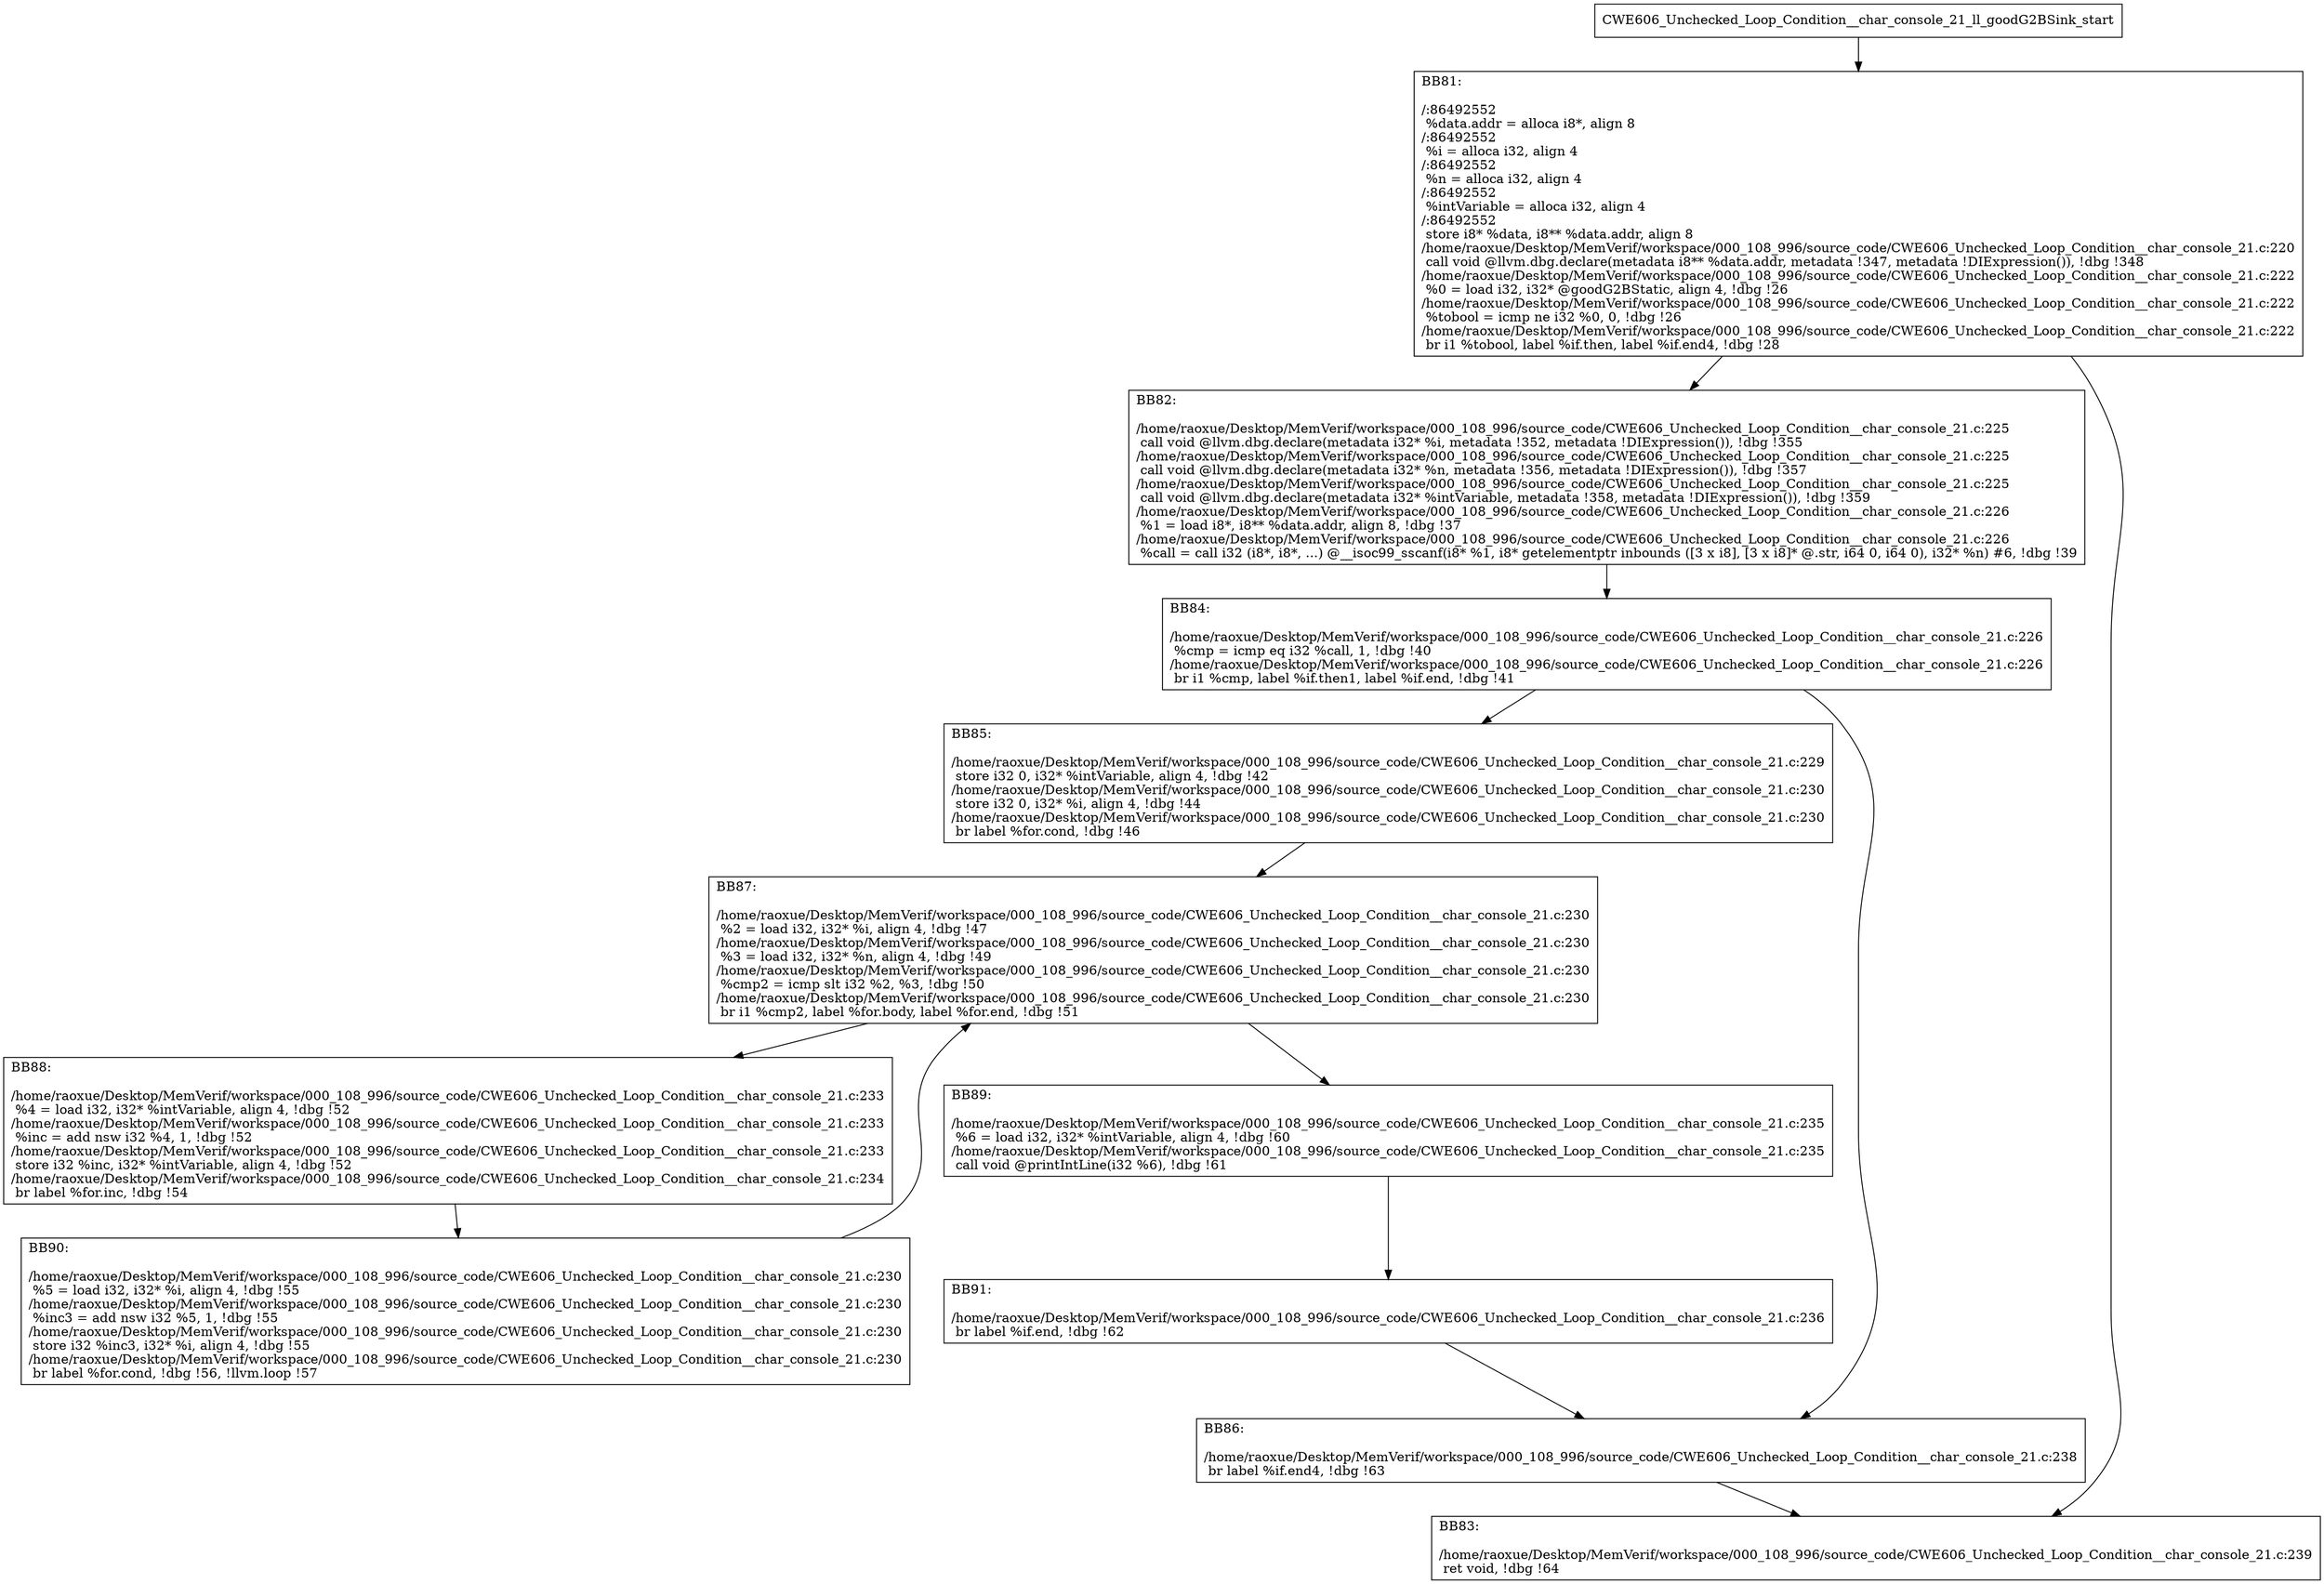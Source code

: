 digraph "CFG for'CWE606_Unchecked_Loop_Condition__char_console_21_ll_goodG2BSink' function" {
	BBCWE606_Unchecked_Loop_Condition__char_console_21_ll_goodG2BSink_start[shape=record,label="{CWE606_Unchecked_Loop_Condition__char_console_21_ll_goodG2BSink_start}"];
	BBCWE606_Unchecked_Loop_Condition__char_console_21_ll_goodG2BSink_start-> CWE606_Unchecked_Loop_Condition__char_console_21_ll_goodG2BSinkBB81;
	CWE606_Unchecked_Loop_Condition__char_console_21_ll_goodG2BSinkBB81 [shape=record, label="{BB81:\l\l/:86492552\l
  %data.addr = alloca i8*, align 8\l
/:86492552\l
  %i = alloca i32, align 4\l
/:86492552\l
  %n = alloca i32, align 4\l
/:86492552\l
  %intVariable = alloca i32, align 4\l
/:86492552\l
  store i8* %data, i8** %data.addr, align 8\l
/home/raoxue/Desktop/MemVerif/workspace/000_108_996/source_code/CWE606_Unchecked_Loop_Condition__char_console_21.c:220\l
  call void @llvm.dbg.declare(metadata i8** %data.addr, metadata !347, metadata !DIExpression()), !dbg !348\l
/home/raoxue/Desktop/MemVerif/workspace/000_108_996/source_code/CWE606_Unchecked_Loop_Condition__char_console_21.c:222\l
  %0 = load i32, i32* @goodG2BStatic, align 4, !dbg !26\l
/home/raoxue/Desktop/MemVerif/workspace/000_108_996/source_code/CWE606_Unchecked_Loop_Condition__char_console_21.c:222\l
  %tobool = icmp ne i32 %0, 0, !dbg !26\l
/home/raoxue/Desktop/MemVerif/workspace/000_108_996/source_code/CWE606_Unchecked_Loop_Condition__char_console_21.c:222\l
  br i1 %tobool, label %if.then, label %if.end4, !dbg !28\l
}"];
	CWE606_Unchecked_Loop_Condition__char_console_21_ll_goodG2BSinkBB81-> CWE606_Unchecked_Loop_Condition__char_console_21_ll_goodG2BSinkBB82;
	CWE606_Unchecked_Loop_Condition__char_console_21_ll_goodG2BSinkBB81-> CWE606_Unchecked_Loop_Condition__char_console_21_ll_goodG2BSinkBB83;
	CWE606_Unchecked_Loop_Condition__char_console_21_ll_goodG2BSinkBB82 [shape=record, label="{BB82:\l\l/home/raoxue/Desktop/MemVerif/workspace/000_108_996/source_code/CWE606_Unchecked_Loop_Condition__char_console_21.c:225\l
  call void @llvm.dbg.declare(metadata i32* %i, metadata !352, metadata !DIExpression()), !dbg !355\l
/home/raoxue/Desktop/MemVerif/workspace/000_108_996/source_code/CWE606_Unchecked_Loop_Condition__char_console_21.c:225\l
  call void @llvm.dbg.declare(metadata i32* %n, metadata !356, metadata !DIExpression()), !dbg !357\l
/home/raoxue/Desktop/MemVerif/workspace/000_108_996/source_code/CWE606_Unchecked_Loop_Condition__char_console_21.c:225\l
  call void @llvm.dbg.declare(metadata i32* %intVariable, metadata !358, metadata !DIExpression()), !dbg !359\l
/home/raoxue/Desktop/MemVerif/workspace/000_108_996/source_code/CWE606_Unchecked_Loop_Condition__char_console_21.c:226\l
  %1 = load i8*, i8** %data.addr, align 8, !dbg !37\l
/home/raoxue/Desktop/MemVerif/workspace/000_108_996/source_code/CWE606_Unchecked_Loop_Condition__char_console_21.c:226\l
  %call = call i32 (i8*, i8*, ...) @__isoc99_sscanf(i8* %1, i8* getelementptr inbounds ([3 x i8], [3 x i8]* @.str, i64 0, i64 0), i32* %n) #6, !dbg !39\l
}"];
	CWE606_Unchecked_Loop_Condition__char_console_21_ll_goodG2BSinkBB82-> CWE606_Unchecked_Loop_Condition__char_console_21_ll_goodG2BSinkBB84;
	CWE606_Unchecked_Loop_Condition__char_console_21_ll_goodG2BSinkBB84 [shape=record, label="{BB84:\l\l/home/raoxue/Desktop/MemVerif/workspace/000_108_996/source_code/CWE606_Unchecked_Loop_Condition__char_console_21.c:226\l
  %cmp = icmp eq i32 %call, 1, !dbg !40\l
/home/raoxue/Desktop/MemVerif/workspace/000_108_996/source_code/CWE606_Unchecked_Loop_Condition__char_console_21.c:226\l
  br i1 %cmp, label %if.then1, label %if.end, !dbg !41\l
}"];
	CWE606_Unchecked_Loop_Condition__char_console_21_ll_goodG2BSinkBB84-> CWE606_Unchecked_Loop_Condition__char_console_21_ll_goodG2BSinkBB85;
	CWE606_Unchecked_Loop_Condition__char_console_21_ll_goodG2BSinkBB84-> CWE606_Unchecked_Loop_Condition__char_console_21_ll_goodG2BSinkBB86;
	CWE606_Unchecked_Loop_Condition__char_console_21_ll_goodG2BSinkBB85 [shape=record, label="{BB85:\l\l/home/raoxue/Desktop/MemVerif/workspace/000_108_996/source_code/CWE606_Unchecked_Loop_Condition__char_console_21.c:229\l
  store i32 0, i32* %intVariable, align 4, !dbg !42\l
/home/raoxue/Desktop/MemVerif/workspace/000_108_996/source_code/CWE606_Unchecked_Loop_Condition__char_console_21.c:230\l
  store i32 0, i32* %i, align 4, !dbg !44\l
/home/raoxue/Desktop/MemVerif/workspace/000_108_996/source_code/CWE606_Unchecked_Loop_Condition__char_console_21.c:230\l
  br label %for.cond, !dbg !46\l
}"];
	CWE606_Unchecked_Loop_Condition__char_console_21_ll_goodG2BSinkBB85-> CWE606_Unchecked_Loop_Condition__char_console_21_ll_goodG2BSinkBB87;
	CWE606_Unchecked_Loop_Condition__char_console_21_ll_goodG2BSinkBB87 [shape=record, label="{BB87:\l\l/home/raoxue/Desktop/MemVerif/workspace/000_108_996/source_code/CWE606_Unchecked_Loop_Condition__char_console_21.c:230\l
  %2 = load i32, i32* %i, align 4, !dbg !47\l
/home/raoxue/Desktop/MemVerif/workspace/000_108_996/source_code/CWE606_Unchecked_Loop_Condition__char_console_21.c:230\l
  %3 = load i32, i32* %n, align 4, !dbg !49\l
/home/raoxue/Desktop/MemVerif/workspace/000_108_996/source_code/CWE606_Unchecked_Loop_Condition__char_console_21.c:230\l
  %cmp2 = icmp slt i32 %2, %3, !dbg !50\l
/home/raoxue/Desktop/MemVerif/workspace/000_108_996/source_code/CWE606_Unchecked_Loop_Condition__char_console_21.c:230\l
  br i1 %cmp2, label %for.body, label %for.end, !dbg !51\l
}"];
	CWE606_Unchecked_Loop_Condition__char_console_21_ll_goodG2BSinkBB87-> CWE606_Unchecked_Loop_Condition__char_console_21_ll_goodG2BSinkBB88;
	CWE606_Unchecked_Loop_Condition__char_console_21_ll_goodG2BSinkBB87-> CWE606_Unchecked_Loop_Condition__char_console_21_ll_goodG2BSinkBB89;
	CWE606_Unchecked_Loop_Condition__char_console_21_ll_goodG2BSinkBB88 [shape=record, label="{BB88:\l\l/home/raoxue/Desktop/MemVerif/workspace/000_108_996/source_code/CWE606_Unchecked_Loop_Condition__char_console_21.c:233\l
  %4 = load i32, i32* %intVariable, align 4, !dbg !52\l
/home/raoxue/Desktop/MemVerif/workspace/000_108_996/source_code/CWE606_Unchecked_Loop_Condition__char_console_21.c:233\l
  %inc = add nsw i32 %4, 1, !dbg !52\l
/home/raoxue/Desktop/MemVerif/workspace/000_108_996/source_code/CWE606_Unchecked_Loop_Condition__char_console_21.c:233\l
  store i32 %inc, i32* %intVariable, align 4, !dbg !52\l
/home/raoxue/Desktop/MemVerif/workspace/000_108_996/source_code/CWE606_Unchecked_Loop_Condition__char_console_21.c:234\l
  br label %for.inc, !dbg !54\l
}"];
	CWE606_Unchecked_Loop_Condition__char_console_21_ll_goodG2BSinkBB88-> CWE606_Unchecked_Loop_Condition__char_console_21_ll_goodG2BSinkBB90;
	CWE606_Unchecked_Loop_Condition__char_console_21_ll_goodG2BSinkBB90 [shape=record, label="{BB90:\l\l/home/raoxue/Desktop/MemVerif/workspace/000_108_996/source_code/CWE606_Unchecked_Loop_Condition__char_console_21.c:230\l
  %5 = load i32, i32* %i, align 4, !dbg !55\l
/home/raoxue/Desktop/MemVerif/workspace/000_108_996/source_code/CWE606_Unchecked_Loop_Condition__char_console_21.c:230\l
  %inc3 = add nsw i32 %5, 1, !dbg !55\l
/home/raoxue/Desktop/MemVerif/workspace/000_108_996/source_code/CWE606_Unchecked_Loop_Condition__char_console_21.c:230\l
  store i32 %inc3, i32* %i, align 4, !dbg !55\l
/home/raoxue/Desktop/MemVerif/workspace/000_108_996/source_code/CWE606_Unchecked_Loop_Condition__char_console_21.c:230\l
  br label %for.cond, !dbg !56, !llvm.loop !57\l
}"];
	CWE606_Unchecked_Loop_Condition__char_console_21_ll_goodG2BSinkBB90-> CWE606_Unchecked_Loop_Condition__char_console_21_ll_goodG2BSinkBB87;
	CWE606_Unchecked_Loop_Condition__char_console_21_ll_goodG2BSinkBB89 [shape=record, label="{BB89:\l\l/home/raoxue/Desktop/MemVerif/workspace/000_108_996/source_code/CWE606_Unchecked_Loop_Condition__char_console_21.c:235\l
  %6 = load i32, i32* %intVariable, align 4, !dbg !60\l
/home/raoxue/Desktop/MemVerif/workspace/000_108_996/source_code/CWE606_Unchecked_Loop_Condition__char_console_21.c:235\l
  call void @printIntLine(i32 %6), !dbg !61\l
}"];
	CWE606_Unchecked_Loop_Condition__char_console_21_ll_goodG2BSinkBB89-> CWE606_Unchecked_Loop_Condition__char_console_21_ll_goodG2BSinkBB91;
	CWE606_Unchecked_Loop_Condition__char_console_21_ll_goodG2BSinkBB91 [shape=record, label="{BB91:\l\l/home/raoxue/Desktop/MemVerif/workspace/000_108_996/source_code/CWE606_Unchecked_Loop_Condition__char_console_21.c:236\l
  br label %if.end, !dbg !62\l
}"];
	CWE606_Unchecked_Loop_Condition__char_console_21_ll_goodG2BSinkBB91-> CWE606_Unchecked_Loop_Condition__char_console_21_ll_goodG2BSinkBB86;
	CWE606_Unchecked_Loop_Condition__char_console_21_ll_goodG2BSinkBB86 [shape=record, label="{BB86:\l\l/home/raoxue/Desktop/MemVerif/workspace/000_108_996/source_code/CWE606_Unchecked_Loop_Condition__char_console_21.c:238\l
  br label %if.end4, !dbg !63\l
}"];
	CWE606_Unchecked_Loop_Condition__char_console_21_ll_goodG2BSinkBB86-> CWE606_Unchecked_Loop_Condition__char_console_21_ll_goodG2BSinkBB83;
	CWE606_Unchecked_Loop_Condition__char_console_21_ll_goodG2BSinkBB83 [shape=record, label="{BB83:\l\l/home/raoxue/Desktop/MemVerif/workspace/000_108_996/source_code/CWE606_Unchecked_Loop_Condition__char_console_21.c:239\l
  ret void, !dbg !64\l
}"];
}
